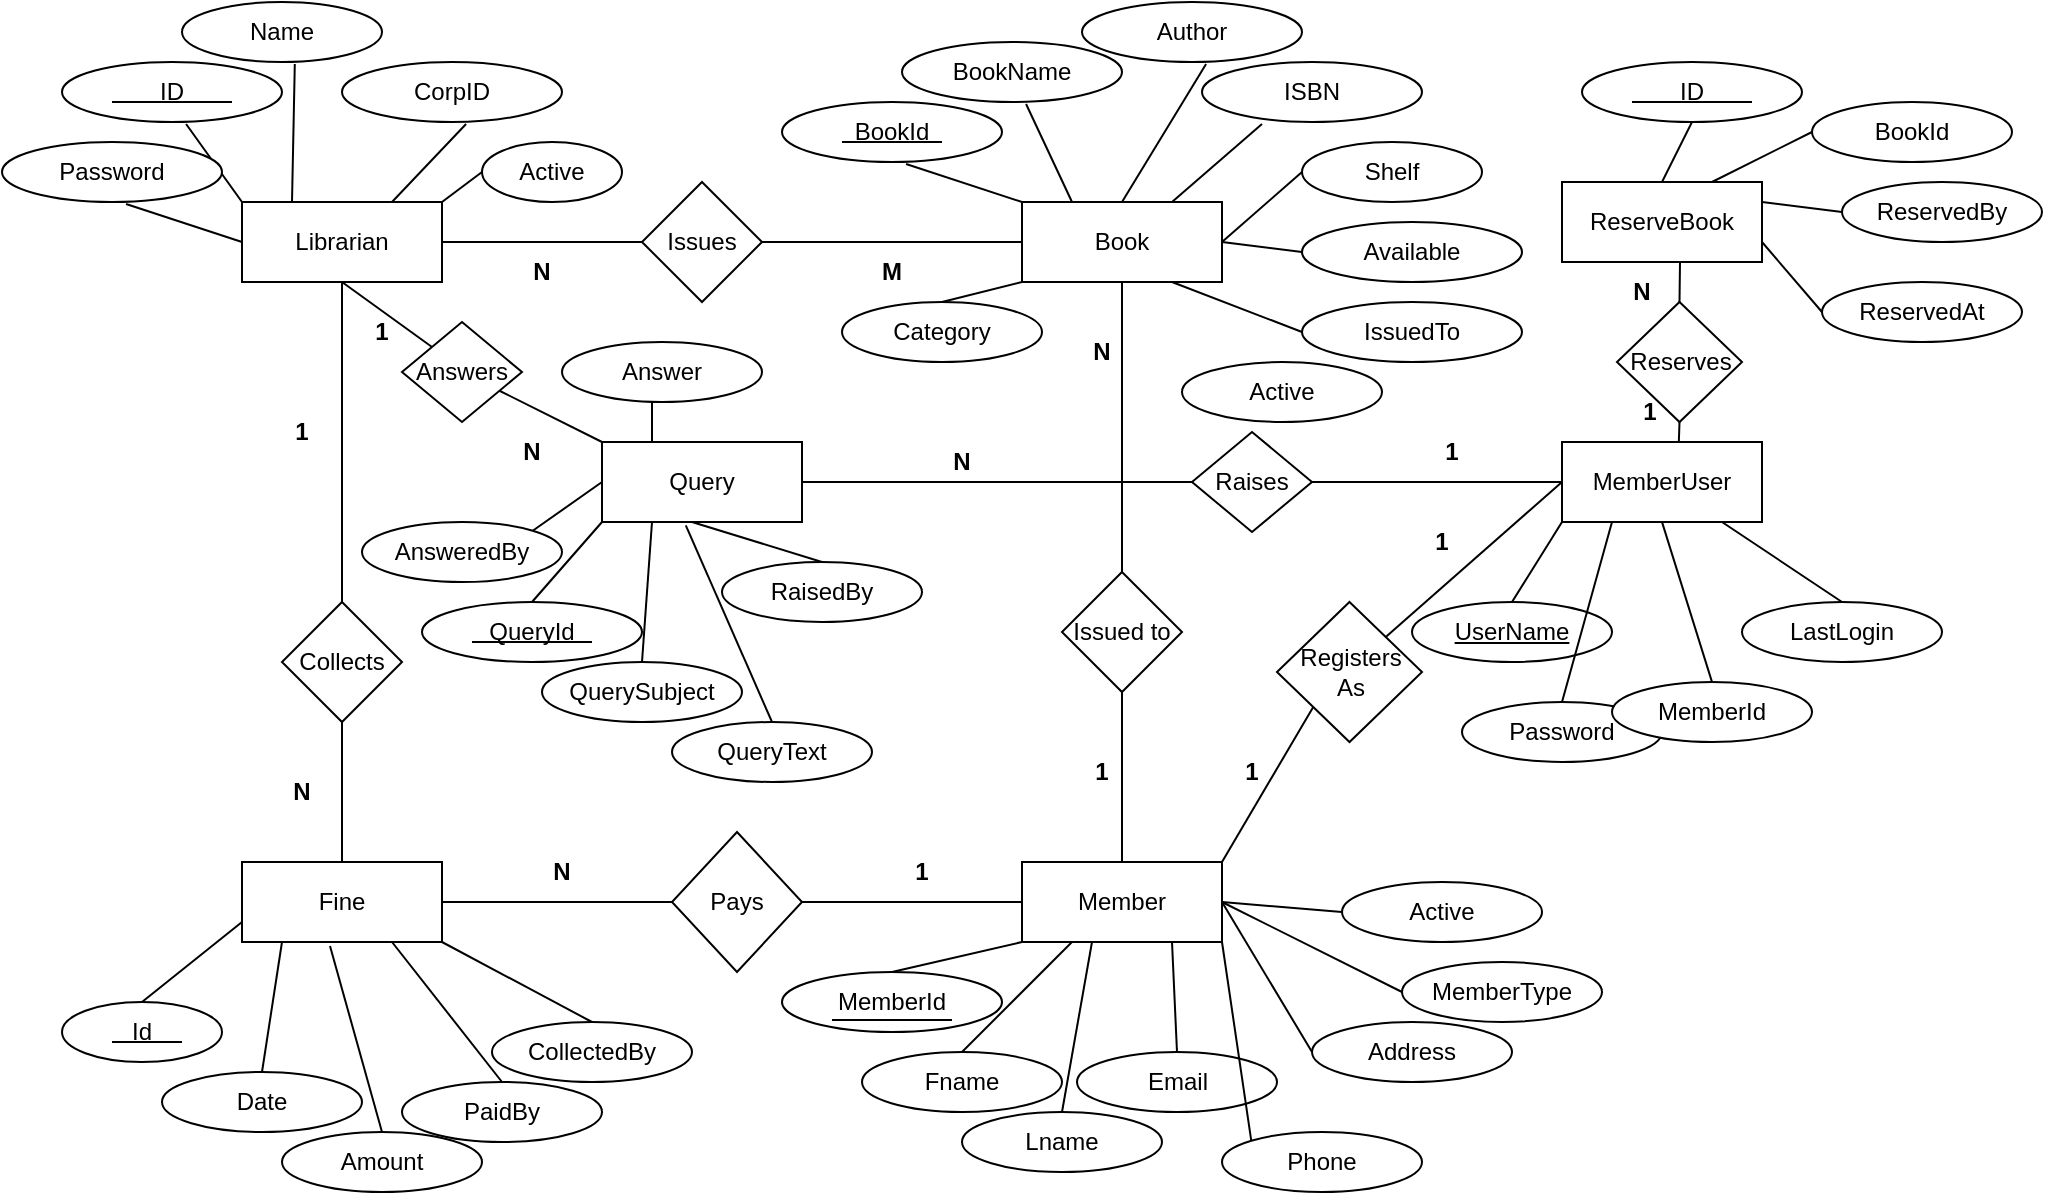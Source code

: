 <mxfile version="16.0.0" type="device"><diagram id="R2lEEEUBdFMjLlhIrx00" name="Page-1"><mxGraphModel dx="1221" dy="646" grid="1" gridSize="10" guides="1" tooltips="1" connect="1" arrows="1" fold="1" page="1" pageScale="1" pageWidth="850" pageHeight="1100" math="0" shadow="0" extFonts="Permanent Marker^https://fonts.googleapis.com/css?family=Permanent+Marker"><root><mxCell id="0"/><mxCell id="1" parent="0"/><mxCell id="5EDrwteTrmOPBfDQkZr1-1" value="&lt;div&gt;Librarian&lt;/div&gt;" style="rounded=0;whiteSpace=wrap;html=1;" parent="1" vertex="1"><mxGeometry x="230" y="110" width="100" height="40" as="geometry"/></mxCell><mxCell id="5EDrwteTrmOPBfDQkZr1-2" value="ID" style="ellipse;whiteSpace=wrap;html=1;" parent="1" vertex="1"><mxGeometry x="140" y="40" width="110" height="30" as="geometry"/></mxCell><mxCell id="5EDrwteTrmOPBfDQkZr1-3" value="" style="endArrow=none;html=1;" parent="1" edge="1"><mxGeometry width="50" height="50" relative="1" as="geometry"><mxPoint x="165" y="60" as="sourcePoint"/><mxPoint x="225" y="60" as="targetPoint"/></mxGeometry></mxCell><mxCell id="5EDrwteTrmOPBfDQkZr1-4" value="" style="endArrow=none;html=1;exitX=0.564;exitY=1.033;exitDx=0;exitDy=0;exitPerimeter=0;entryX=0;entryY=0;entryDx=0;entryDy=0;" parent="1" source="5EDrwteTrmOPBfDQkZr1-2" target="5EDrwteTrmOPBfDQkZr1-1" edge="1"><mxGeometry width="50" height="50" relative="1" as="geometry"><mxPoint x="500" y="290" as="sourcePoint"/><mxPoint x="550" y="240" as="targetPoint"/></mxGeometry></mxCell><mxCell id="5EDrwteTrmOPBfDQkZr1-5" value="Name" style="ellipse;whiteSpace=wrap;html=1;" parent="1" vertex="1"><mxGeometry x="200" y="10" width="100" height="30" as="geometry"/></mxCell><mxCell id="5EDrwteTrmOPBfDQkZr1-6" value="" style="endArrow=none;html=1;exitX=0.564;exitY=1.033;exitDx=0;exitDy=0;exitPerimeter=0;entryX=0.25;entryY=0;entryDx=0;entryDy=0;entryPerimeter=0;" parent="1" source="5EDrwteTrmOPBfDQkZr1-5" target="5EDrwteTrmOPBfDQkZr1-1" edge="1"><mxGeometry width="50" height="50" relative="1" as="geometry"><mxPoint x="560" y="260" as="sourcePoint"/><mxPoint x="290" y="80" as="targetPoint"/></mxGeometry></mxCell><mxCell id="5EDrwteTrmOPBfDQkZr1-7" value="Password" style="ellipse;whiteSpace=wrap;html=1;" parent="1" vertex="1"><mxGeometry x="110" y="80" width="110" height="30" as="geometry"/></mxCell><mxCell id="5EDrwteTrmOPBfDQkZr1-8" value="" style="endArrow=none;html=1;exitX=0.564;exitY=1.033;exitDx=0;exitDy=0;exitPerimeter=0;entryX=0;entryY=0.5;entryDx=0;entryDy=0;" parent="1" source="5EDrwteTrmOPBfDQkZr1-7" target="5EDrwteTrmOPBfDQkZr1-1" edge="1"><mxGeometry width="50" height="50" relative="1" as="geometry"><mxPoint x="470" y="330" as="sourcePoint"/><mxPoint x="200" y="150" as="targetPoint"/></mxGeometry></mxCell><mxCell id="5EDrwteTrmOPBfDQkZr1-9" value="CorpID" style="ellipse;whiteSpace=wrap;html=1;" parent="1" vertex="1"><mxGeometry x="280" y="40" width="110" height="30" as="geometry"/></mxCell><mxCell id="5EDrwteTrmOPBfDQkZr1-10" value="" style="endArrow=none;html=1;exitX=0.564;exitY=1.033;exitDx=0;exitDy=0;exitPerimeter=0;entryX=0.75;entryY=0;entryDx=0;entryDy=0;" parent="1" source="5EDrwteTrmOPBfDQkZr1-9" target="5EDrwteTrmOPBfDQkZr1-1" edge="1"><mxGeometry width="50" height="50" relative="1" as="geometry"><mxPoint x="640" y="290" as="sourcePoint"/><mxPoint x="370" y="110" as="targetPoint"/></mxGeometry></mxCell><mxCell id="5EDrwteTrmOPBfDQkZr1-12" value="Book" style="rounded=0;whiteSpace=wrap;html=1;" parent="1" vertex="1"><mxGeometry x="620" y="110" width="100" height="40" as="geometry"/></mxCell><mxCell id="5EDrwteTrmOPBfDQkZr1-13" value="BookId" style="ellipse;whiteSpace=wrap;html=1;" parent="1" vertex="1"><mxGeometry x="500" y="60" width="110" height="30" as="geometry"/></mxCell><mxCell id="5EDrwteTrmOPBfDQkZr1-14" value="" style="endArrow=none;html=1;exitX=0.564;exitY=1.033;exitDx=0;exitDy=0;exitPerimeter=0;entryX=0;entryY=0.5;entryDx=0;entryDy=0;" parent="1" source="5EDrwteTrmOPBfDQkZr1-13" edge="1"><mxGeometry width="50" height="50" relative="1" as="geometry"><mxPoint x="860" y="310" as="sourcePoint"/><mxPoint x="620" y="110" as="targetPoint"/></mxGeometry></mxCell><mxCell id="5EDrwteTrmOPBfDQkZr1-15" value="" style="endArrow=none;html=1;" parent="1" edge="1"><mxGeometry width="50" height="50" relative="1" as="geometry"><mxPoint x="530" y="80" as="sourcePoint"/><mxPoint x="580" y="80" as="targetPoint"/></mxGeometry></mxCell><mxCell id="5EDrwteTrmOPBfDQkZr1-16" value="BookName" style="ellipse;whiteSpace=wrap;html=1;" parent="1" vertex="1"><mxGeometry x="560" y="30" width="110" height="30" as="geometry"/></mxCell><mxCell id="5EDrwteTrmOPBfDQkZr1-17" value="" style="endArrow=none;html=1;exitX=0.564;exitY=1.033;exitDx=0;exitDy=0;exitPerimeter=0;entryX=0.25;entryY=0;entryDx=0;entryDy=0;" parent="1" source="5EDrwteTrmOPBfDQkZr1-16" target="5EDrwteTrmOPBfDQkZr1-12" edge="1"><mxGeometry width="50" height="50" relative="1" as="geometry"><mxPoint x="920" y="280" as="sourcePoint"/><mxPoint x="680" y="80" as="targetPoint"/></mxGeometry></mxCell><mxCell id="5EDrwteTrmOPBfDQkZr1-18" value="Author" style="ellipse;whiteSpace=wrap;html=1;" parent="1" vertex="1"><mxGeometry x="650" y="10" width="110" height="30" as="geometry"/></mxCell><mxCell id="5EDrwteTrmOPBfDQkZr1-19" value="" style="endArrow=none;html=1;exitX=0.564;exitY=1.033;exitDx=0;exitDy=0;exitPerimeter=0;entryX=0.5;entryY=0;entryDx=0;entryDy=0;" parent="1" source="5EDrwteTrmOPBfDQkZr1-18" target="5EDrwteTrmOPBfDQkZr1-12" edge="1"><mxGeometry width="50" height="50" relative="1" as="geometry"><mxPoint x="1010" y="260" as="sourcePoint"/><mxPoint x="770" y="60" as="targetPoint"/></mxGeometry></mxCell><mxCell id="5EDrwteTrmOPBfDQkZr1-20" value="ISBN" style="ellipse;whiteSpace=wrap;html=1;" parent="1" vertex="1"><mxGeometry x="710" y="40" width="110" height="30" as="geometry"/></mxCell><mxCell id="5EDrwteTrmOPBfDQkZr1-21" value="" style="endArrow=none;html=1;entryX=0.75;entryY=0;entryDx=0;entryDy=0;" parent="1" target="5EDrwteTrmOPBfDQkZr1-12" edge="1"><mxGeometry width="50" height="50" relative="1" as="geometry"><mxPoint x="740" y="71" as="sourcePoint"/><mxPoint x="730" y="140" as="targetPoint"/></mxGeometry></mxCell><mxCell id="5EDrwteTrmOPBfDQkZr1-22" value="Shelf" style="ellipse;whiteSpace=wrap;html=1;" parent="1" vertex="1"><mxGeometry x="760" y="80" width="90" height="30" as="geometry"/></mxCell><mxCell id="5EDrwteTrmOPBfDQkZr1-23" value="" style="endArrow=none;html=1;exitX=0;exitY=0.5;exitDx=0;exitDy=0;entryX=1;entryY=0.5;entryDx=0;entryDy=0;" parent="1" source="5EDrwteTrmOPBfDQkZr1-22" target="5EDrwteTrmOPBfDQkZr1-12" edge="1"><mxGeometry width="50" height="50" relative="1" as="geometry"><mxPoint x="1120" y="330" as="sourcePoint"/><mxPoint x="780" y="180" as="targetPoint"/></mxGeometry></mxCell><mxCell id="5EDrwteTrmOPBfDQkZr1-24" value="Available" style="ellipse;whiteSpace=wrap;html=1;" parent="1" vertex="1"><mxGeometry x="760" y="120" width="110" height="30" as="geometry"/></mxCell><mxCell id="5EDrwteTrmOPBfDQkZr1-25" value="" style="endArrow=none;html=1;entryX=1;entryY=0.5;entryDx=0;entryDy=0;exitX=0;exitY=0.5;exitDx=0;exitDy=0;" parent="1" source="5EDrwteTrmOPBfDQkZr1-24" target="5EDrwteTrmOPBfDQkZr1-12" edge="1"><mxGeometry width="50" height="50" relative="1" as="geometry"><mxPoint x="770" y="135" as="sourcePoint"/><mxPoint x="780" y="220" as="targetPoint"/></mxGeometry></mxCell><mxCell id="5EDrwteTrmOPBfDQkZr1-26" value="IssuedTo" style="ellipse;whiteSpace=wrap;html=1;" parent="1" vertex="1"><mxGeometry x="760" y="160" width="110" height="30" as="geometry"/></mxCell><mxCell id="5EDrwteTrmOPBfDQkZr1-27" value="" style="endArrow=none;html=1;exitX=0;exitY=0.5;exitDx=0;exitDy=0;entryX=0.75;entryY=1;entryDx=0;entryDy=0;" parent="1" source="5EDrwteTrmOPBfDQkZr1-26" target="5EDrwteTrmOPBfDQkZr1-12" edge="1"><mxGeometry width="50" height="50" relative="1" as="geometry"><mxPoint x="1120" y="410" as="sourcePoint"/><mxPoint x="780" y="260" as="targetPoint"/></mxGeometry></mxCell><mxCell id="5EDrwteTrmOPBfDQkZr1-28" value="Member" style="rounded=0;whiteSpace=wrap;html=1;" parent="1" vertex="1"><mxGeometry x="620" y="440" width="100" height="40" as="geometry"/></mxCell><mxCell id="5EDrwteTrmOPBfDQkZr1-29" value="MemberId" style="ellipse;whiteSpace=wrap;html=1;" parent="1" vertex="1"><mxGeometry x="500" y="495" width="110" height="30" as="geometry"/></mxCell><mxCell id="5EDrwteTrmOPBfDQkZr1-30" value="" style="endArrow=none;html=1;" parent="1" edge="1"><mxGeometry width="50" height="50" relative="1" as="geometry"><mxPoint x="525" y="519" as="sourcePoint"/><mxPoint x="585" y="519" as="targetPoint"/></mxGeometry></mxCell><mxCell id="5EDrwteTrmOPBfDQkZr1-31" value="Fname" style="ellipse;whiteSpace=wrap;html=1;" parent="1" vertex="1"><mxGeometry x="540" y="535" width="100" height="30" as="geometry"/></mxCell><mxCell id="5EDrwteTrmOPBfDQkZr1-33" value="Email" style="ellipse;whiteSpace=wrap;html=1;" parent="1" vertex="1"><mxGeometry x="647.5" y="535" width="100" height="30" as="geometry"/></mxCell><mxCell id="5EDrwteTrmOPBfDQkZr1-34" value="Address" style="ellipse;whiteSpace=wrap;html=1;" parent="1" vertex="1"><mxGeometry x="765" y="520" width="100" height="30" as="geometry"/></mxCell><mxCell id="5EDrwteTrmOPBfDQkZr1-36" value="Phone" style="ellipse;whiteSpace=wrap;html=1;" parent="1" vertex="1"><mxGeometry x="720" y="575" width="100" height="30" as="geometry"/></mxCell><mxCell id="5EDrwteTrmOPBfDQkZr1-39" value="" style="endArrow=none;html=1;exitX=0.5;exitY=0;exitDx=0;exitDy=0;entryX=0;entryY=1;entryDx=0;entryDy=0;" parent="1" source="5EDrwteTrmOPBfDQkZr1-29" target="5EDrwteTrmOPBfDQkZr1-28" edge="1"><mxGeometry width="50" height="50" relative="1" as="geometry"><mxPoint x="500" y="400" as="sourcePoint"/><mxPoint x="550" y="350" as="targetPoint"/></mxGeometry></mxCell><mxCell id="5EDrwteTrmOPBfDQkZr1-40" value="" style="endArrow=none;html=1;exitX=0.5;exitY=0;exitDx=0;exitDy=0;entryX=0.25;entryY=1;entryDx=0;entryDy=0;" parent="1" source="5EDrwteTrmOPBfDQkZr1-31" target="5EDrwteTrmOPBfDQkZr1-28" edge="1"><mxGeometry width="50" height="50" relative="1" as="geometry"><mxPoint x="500" y="400" as="sourcePoint"/><mxPoint x="550" y="350" as="targetPoint"/></mxGeometry></mxCell><mxCell id="5EDrwteTrmOPBfDQkZr1-41" value="" style="endArrow=none;html=1;exitX=0.5;exitY=0;exitDx=0;exitDy=0;entryX=0.75;entryY=1;entryDx=0;entryDy=0;" parent="1" source="5EDrwteTrmOPBfDQkZr1-33" target="5EDrwteTrmOPBfDQkZr1-28" edge="1"><mxGeometry width="50" height="50" relative="1" as="geometry"><mxPoint x="500" y="400" as="sourcePoint"/><mxPoint x="550" y="350" as="targetPoint"/></mxGeometry></mxCell><mxCell id="5EDrwteTrmOPBfDQkZr1-42" value="" style="endArrow=none;html=1;exitX=0;exitY=0;exitDx=0;exitDy=0;entryX=1;entryY=1;entryDx=0;entryDy=0;" parent="1" source="5EDrwteTrmOPBfDQkZr1-36" target="5EDrwteTrmOPBfDQkZr1-28" edge="1"><mxGeometry width="50" height="50" relative="1" as="geometry"><mxPoint x="500" y="400" as="sourcePoint"/><mxPoint x="550" y="350" as="targetPoint"/></mxGeometry></mxCell><mxCell id="5EDrwteTrmOPBfDQkZr1-43" value="" style="endArrow=none;html=1;exitX=0;exitY=0.5;exitDx=0;exitDy=0;entryX=1;entryY=0.5;entryDx=0;entryDy=0;" parent="1" source="5EDrwteTrmOPBfDQkZr1-34" target="5EDrwteTrmOPBfDQkZr1-28" edge="1"><mxGeometry width="50" height="50" relative="1" as="geometry"><mxPoint x="500" y="400" as="sourcePoint"/><mxPoint x="550" y="350" as="targetPoint"/></mxGeometry></mxCell><mxCell id="5EDrwteTrmOPBfDQkZr1-44" value="" style="endArrow=none;html=1;exitX=0.5;exitY=0;exitDx=0;exitDy=0;" parent="1" source="5EDrwteTrmOPBfDQkZr1-28" edge="1"><mxGeometry width="50" height="50" relative="1" as="geometry"><mxPoint x="500" y="290" as="sourcePoint"/><mxPoint x="670" y="270" as="targetPoint"/></mxGeometry></mxCell><mxCell id="5EDrwteTrmOPBfDQkZr1-45" value="Issued to" style="rhombus;whiteSpace=wrap;html=1;" parent="1" vertex="1"><mxGeometry x="640" y="295" width="60" height="60" as="geometry"/></mxCell><mxCell id="5EDrwteTrmOPBfDQkZr1-46" value="" style="endArrow=none;html=1;entryX=0.5;entryY=1;entryDx=0;entryDy=0;exitX=0.5;exitY=0;exitDx=0;exitDy=0;" parent="1" source="5EDrwteTrmOPBfDQkZr1-45" target="5EDrwteTrmOPBfDQkZr1-12" edge="1"><mxGeometry width="50" height="50" relative="1" as="geometry"><mxPoint x="500" y="290" as="sourcePoint"/><mxPoint x="550" y="240" as="targetPoint"/></mxGeometry></mxCell><mxCell id="5EDrwteTrmOPBfDQkZr1-49" value="" style="endArrow=none;html=1;exitX=1;exitY=0.5;exitDx=0;exitDy=0;entryX=0;entryY=0.5;entryDx=0;entryDy=0;" parent="1" source="5EDrwteTrmOPBfDQkZr1-1" target="5EDrwteTrmOPBfDQkZr1-51" edge="1"><mxGeometry width="50" height="50" relative="1" as="geometry"><mxPoint x="500" y="290" as="sourcePoint"/><mxPoint x="380" y="130" as="targetPoint"/></mxGeometry></mxCell><mxCell id="5EDrwteTrmOPBfDQkZr1-51" value="Issues" style="rhombus;whiteSpace=wrap;html=1;" parent="1" vertex="1"><mxGeometry x="430" y="100" width="60" height="60" as="geometry"/></mxCell><mxCell id="5EDrwteTrmOPBfDQkZr1-52" value="" style="endArrow=none;html=1;exitX=1;exitY=0.5;exitDx=0;exitDy=0;entryX=0;entryY=0.5;entryDx=0;entryDy=0;" parent="1" source="5EDrwteTrmOPBfDQkZr1-51" target="5EDrwteTrmOPBfDQkZr1-12" edge="1"><mxGeometry width="50" height="50" relative="1" as="geometry"><mxPoint x="500" y="290" as="sourcePoint"/><mxPoint x="550" y="240" as="targetPoint"/></mxGeometry></mxCell><mxCell id="5EDrwteTrmOPBfDQkZr1-56" value="Query" style="rounded=0;whiteSpace=wrap;html=1;" parent="1" vertex="1"><mxGeometry x="410" y="230" width="100" height="40" as="geometry"/></mxCell><mxCell id="5EDrwteTrmOPBfDQkZr1-57" value="QueryId" style="ellipse;whiteSpace=wrap;html=1;" parent="1" vertex="1"><mxGeometry x="320" y="310" width="110" height="30" as="geometry"/></mxCell><mxCell id="5EDrwteTrmOPBfDQkZr1-58" value="" style="endArrow=none;html=1;" parent="1" edge="1"><mxGeometry width="50" height="50" relative="1" as="geometry"><mxPoint x="345" y="330" as="sourcePoint"/><mxPoint x="405" y="330" as="targetPoint"/></mxGeometry></mxCell><mxCell id="5EDrwteTrmOPBfDQkZr1-59" value="" style="endArrow=none;html=1;exitX=0.5;exitY=0;exitDx=0;exitDy=0;entryX=0;entryY=1;entryDx=0;entryDy=0;" parent="1" source="5EDrwteTrmOPBfDQkZr1-57" edge="1"><mxGeometry width="50" height="50" relative="1" as="geometry"><mxPoint x="290" y="190" as="sourcePoint"/><mxPoint x="410" y="270" as="targetPoint"/></mxGeometry></mxCell><mxCell id="5EDrwteTrmOPBfDQkZr1-60" value="QuerySubject" style="ellipse;whiteSpace=wrap;html=1;" parent="1" vertex="1"><mxGeometry x="380" y="340" width="100" height="30" as="geometry"/></mxCell><mxCell id="5EDrwteTrmOPBfDQkZr1-61" value="" style="endArrow=none;html=1;exitX=0.5;exitY=0;exitDx=0;exitDy=0;entryX=0.25;entryY=1;entryDx=0;entryDy=0;" parent="1" source="5EDrwteTrmOPBfDQkZr1-60" edge="1"><mxGeometry width="50" height="50" relative="1" as="geometry"><mxPoint x="290" y="190" as="sourcePoint"/><mxPoint x="435" y="270" as="targetPoint"/></mxGeometry></mxCell><mxCell id="5EDrwteTrmOPBfDQkZr1-62" value="RaisedBy" style="ellipse;whiteSpace=wrap;html=1;" parent="1" vertex="1"><mxGeometry x="470" y="290" width="100" height="30" as="geometry"/></mxCell><mxCell id="5EDrwteTrmOPBfDQkZr1-63" value="" style="endArrow=none;html=1;exitX=0.5;exitY=0;exitDx=0;exitDy=0;entryX=0.75;entryY=1;entryDx=0;entryDy=0;" parent="1" source="5EDrwteTrmOPBfDQkZr1-62" edge="1"><mxGeometry width="50" height="50" relative="1" as="geometry"><mxPoint x="260" y="190" as="sourcePoint"/><mxPoint x="455" y="270" as="targetPoint"/></mxGeometry></mxCell><mxCell id="5EDrwteTrmOPBfDQkZr1-64" value="AnsweredBy" style="ellipse;whiteSpace=wrap;html=1;" parent="1" vertex="1"><mxGeometry x="290" y="270" width="100" height="30" as="geometry"/></mxCell><mxCell id="5EDrwteTrmOPBfDQkZr1-65" value="" style="endArrow=none;html=1;exitX=1;exitY=0;exitDx=0;exitDy=0;entryX=0;entryY=0.5;entryDx=0;entryDy=0;" parent="1" source="5EDrwteTrmOPBfDQkZr1-64" target="5EDrwteTrmOPBfDQkZr1-56" edge="1"><mxGeometry width="50" height="50" relative="1" as="geometry"><mxPoint x="110" y="150" as="sourcePoint"/><mxPoint x="305" y="230" as="targetPoint"/></mxGeometry></mxCell><mxCell id="5EDrwteTrmOPBfDQkZr1-68" value="Answer" style="ellipse;whiteSpace=wrap;html=1;" parent="1" vertex="1"><mxGeometry x="390" y="180" width="100" height="30" as="geometry"/></mxCell><mxCell id="5EDrwteTrmOPBfDQkZr1-69" value="" style="endArrow=none;html=1;entryX=0.25;entryY=0;entryDx=0;entryDy=0;" parent="1" target="5EDrwteTrmOPBfDQkZr1-56" edge="1"><mxGeometry width="50" height="50" relative="1" as="geometry"><mxPoint x="435" y="210" as="sourcePoint"/><mxPoint x="405" y="140" as="targetPoint"/></mxGeometry></mxCell><mxCell id="5EDrwteTrmOPBfDQkZr1-70" value="" style="endArrow=none;html=1;" parent="1" target="5EDrwteTrmOPBfDQkZr1-71" edge="1"><mxGeometry width="50" height="50" relative="1" as="geometry"><mxPoint x="890" y="250" as="sourcePoint"/><mxPoint x="580" y="290" as="targetPoint"/></mxGeometry></mxCell><mxCell id="5EDrwteTrmOPBfDQkZr1-71" value="Raises" style="rhombus;whiteSpace=wrap;html=1;" parent="1" vertex="1"><mxGeometry x="705" y="225" width="60" height="50" as="geometry"/></mxCell><mxCell id="5EDrwteTrmOPBfDQkZr1-72" value="" style="endArrow=none;html=1;entryX=0;entryY=0.5;entryDx=0;entryDy=0;exitX=1;exitY=0.5;exitDx=0;exitDy=0;" parent="1" source="5EDrwteTrmOPBfDQkZr1-56" target="5EDrwteTrmOPBfDQkZr1-71" edge="1"><mxGeometry width="50" height="50" relative="1" as="geometry"><mxPoint x="500" y="290" as="sourcePoint"/><mxPoint x="550" y="240" as="targetPoint"/></mxGeometry></mxCell><mxCell id="5EDrwteTrmOPBfDQkZr1-75" value="" style="endArrow=none;html=1;exitX=0;exitY=0;exitDx=0;exitDy=0;" parent="1" source="5EDrwteTrmOPBfDQkZr1-56" target="5EDrwteTrmOPBfDQkZr1-76" edge="1"><mxGeometry width="50" height="50" relative="1" as="geometry"><mxPoint x="390" y="230" as="sourcePoint"/><mxPoint x="350" y="190" as="targetPoint"/></mxGeometry></mxCell><mxCell id="5EDrwteTrmOPBfDQkZr1-76" value="Answers" style="rhombus;whiteSpace=wrap;html=1;" parent="1" vertex="1"><mxGeometry x="310" y="170" width="60" height="50" as="geometry"/></mxCell><mxCell id="5EDrwteTrmOPBfDQkZr1-77" value="" style="endArrow=none;html=1;entryX=0;entryY=0;entryDx=0;entryDy=0;exitX=1;exitY=0.5;exitDx=0;exitDy=0;" parent="1" target="5EDrwteTrmOPBfDQkZr1-76" edge="1"><mxGeometry width="50" height="50" relative="1" as="geometry"><mxPoint x="280" y="150" as="sourcePoint"/><mxPoint x="320" y="140" as="targetPoint"/></mxGeometry></mxCell><mxCell id="5EDrwteTrmOPBfDQkZr1-81" value="Fine" style="rounded=0;whiteSpace=wrap;html=1;" parent="1" vertex="1"><mxGeometry x="230" y="440" width="100" height="40" as="geometry"/></mxCell><mxCell id="5EDrwteTrmOPBfDQkZr1-82" value="Id" style="ellipse;whiteSpace=wrap;html=1;" parent="1" vertex="1"><mxGeometry x="140" y="510" width="80" height="30" as="geometry"/></mxCell><mxCell id="5EDrwteTrmOPBfDQkZr1-83" value="" style="endArrow=none;html=1;" parent="1" edge="1"><mxGeometry width="50" height="50" relative="1" as="geometry"><mxPoint x="165" y="530" as="sourcePoint"/><mxPoint x="200" y="530" as="targetPoint"/></mxGeometry></mxCell><mxCell id="5EDrwteTrmOPBfDQkZr1-84" value="" style="endArrow=none;html=1;exitX=0.5;exitY=0;exitDx=0;exitDy=0;entryX=0;entryY=1;entryDx=0;entryDy=0;" parent="1" source="5EDrwteTrmOPBfDQkZr1-82" edge="1"><mxGeometry width="50" height="50" relative="1" as="geometry"><mxPoint x="110" y="390" as="sourcePoint"/><mxPoint x="230" y="470" as="targetPoint"/></mxGeometry></mxCell><mxCell id="5EDrwteTrmOPBfDQkZr1-85" value="Date" style="ellipse;whiteSpace=wrap;html=1;" parent="1" vertex="1"><mxGeometry x="190" y="545" width="100" height="30" as="geometry"/></mxCell><mxCell id="5EDrwteTrmOPBfDQkZr1-86" value="" style="endArrow=none;html=1;exitX=0.5;exitY=0;exitDx=0;exitDy=0;" parent="1" source="5EDrwteTrmOPBfDQkZr1-85" edge="1"><mxGeometry width="50" height="50" relative="1" as="geometry"><mxPoint x="100" y="395" as="sourcePoint"/><mxPoint x="250" y="480" as="targetPoint"/></mxGeometry></mxCell><mxCell id="5EDrwteTrmOPBfDQkZr1-87" value="Amount" style="ellipse;whiteSpace=wrap;html=1;" parent="1" vertex="1"><mxGeometry x="250" y="575" width="100" height="30" as="geometry"/></mxCell><mxCell id="5EDrwteTrmOPBfDQkZr1-88" value="" style="endArrow=none;html=1;exitX=0.5;exitY=0;exitDx=0;exitDy=0;entryX=0.44;entryY=1.05;entryDx=0;entryDy=0;entryPerimeter=0;" parent="1" source="5EDrwteTrmOPBfDQkZr1-87" target="5EDrwteTrmOPBfDQkZr1-81" edge="1"><mxGeometry width="50" height="50" relative="1" as="geometry"><mxPoint x="160" y="425" as="sourcePoint"/><mxPoint x="310" y="510" as="targetPoint"/></mxGeometry></mxCell><mxCell id="5EDrwteTrmOPBfDQkZr1-89" value="PaidBy" style="ellipse;whiteSpace=wrap;html=1;" parent="1" vertex="1"><mxGeometry x="310" y="550" width="100" height="30" as="geometry"/></mxCell><mxCell id="5EDrwteTrmOPBfDQkZr1-90" value="" style="endArrow=none;html=1;exitX=0.5;exitY=0;exitDx=0;exitDy=0;entryX=0.75;entryY=1;entryDx=0;entryDy=0;" parent="1" source="5EDrwteTrmOPBfDQkZr1-89" target="5EDrwteTrmOPBfDQkZr1-81" edge="1"><mxGeometry width="50" height="50" relative="1" as="geometry"><mxPoint x="220" y="400" as="sourcePoint"/><mxPoint x="334" y="457" as="targetPoint"/></mxGeometry></mxCell><mxCell id="5EDrwteTrmOPBfDQkZr1-94" value="CollectedBy" style="ellipse;whiteSpace=wrap;html=1;" parent="1" vertex="1"><mxGeometry x="355" y="520" width="100" height="30" as="geometry"/></mxCell><mxCell id="5EDrwteTrmOPBfDQkZr1-95" value="" style="endArrow=none;html=1;exitX=0.5;exitY=0;exitDx=0;exitDy=0;entryX=1;entryY=1;entryDx=0;entryDy=0;" parent="1" source="5EDrwteTrmOPBfDQkZr1-94" target="5EDrwteTrmOPBfDQkZr1-81" edge="1"><mxGeometry width="50" height="50" relative="1" as="geometry"><mxPoint x="265" y="370" as="sourcePoint"/><mxPoint x="350" y="450" as="targetPoint"/></mxGeometry></mxCell><mxCell id="5EDrwteTrmOPBfDQkZr1-96" value="" style="endArrow=none;html=1;" parent="1" target="5EDrwteTrmOPBfDQkZr1-97" edge="1"><mxGeometry width="50" height="50" relative="1" as="geometry"><mxPoint x="620" y="460" as="sourcePoint"/><mxPoint x="540" y="460" as="targetPoint"/></mxGeometry></mxCell><mxCell id="5EDrwteTrmOPBfDQkZr1-97" value="Pays" style="rhombus;whiteSpace=wrap;html=1;" parent="1" vertex="1"><mxGeometry x="445" y="425" width="65" height="70" as="geometry"/></mxCell><mxCell id="5EDrwteTrmOPBfDQkZr1-98" value="" style="endArrow=none;html=1;exitX=0;exitY=0.5;exitDx=0;exitDy=0;entryX=1;entryY=0.5;entryDx=0;entryDy=0;" parent="1" source="5EDrwteTrmOPBfDQkZr1-97" target="5EDrwteTrmOPBfDQkZr1-81" edge="1"><mxGeometry width="50" height="50" relative="1" as="geometry"><mxPoint x="500" y="410" as="sourcePoint"/><mxPoint x="550" y="360" as="targetPoint"/></mxGeometry></mxCell><mxCell id="5EDrwteTrmOPBfDQkZr1-99" value="" style="endArrow=none;html=1;exitX=0.5;exitY=1;exitDx=0;exitDy=0;" parent="1" source="5EDrwteTrmOPBfDQkZr1-1" target="5EDrwteTrmOPBfDQkZr1-100" edge="1"><mxGeometry width="50" height="50" relative="1" as="geometry"><mxPoint x="500" y="360" as="sourcePoint"/><mxPoint x="280" y="320" as="targetPoint"/></mxGeometry></mxCell><mxCell id="5EDrwteTrmOPBfDQkZr1-100" value="Collects" style="rhombus;whiteSpace=wrap;html=1;" parent="1" vertex="1"><mxGeometry x="250" y="310" width="60" height="60" as="geometry"/></mxCell><mxCell id="5EDrwteTrmOPBfDQkZr1-101" value="" style="endArrow=none;html=1;exitX=0.5;exitY=1;exitDx=0;exitDy=0;entryX=0.5;entryY=0;entryDx=0;entryDy=0;" parent="1" source="5EDrwteTrmOPBfDQkZr1-100" target="5EDrwteTrmOPBfDQkZr1-81" edge="1"><mxGeometry width="50" height="50" relative="1" as="geometry"><mxPoint x="500" y="360" as="sourcePoint"/><mxPoint x="550" y="310" as="targetPoint"/></mxGeometry></mxCell><mxCell id="5EDrwteTrmOPBfDQkZr1-102" value="MemberUser" style="rounded=0;whiteSpace=wrap;html=1;" parent="1" vertex="1"><mxGeometry x="890" y="230" width="100" height="40" as="geometry"/></mxCell><mxCell id="5EDrwteTrmOPBfDQkZr1-104" value="&lt;u&gt;UserName&lt;/u&gt;" style="ellipse;whiteSpace=wrap;html=1;" parent="1" vertex="1"><mxGeometry x="815" y="310" width="100" height="30" as="geometry"/></mxCell><mxCell id="5EDrwteTrmOPBfDQkZr1-105" value="" style="endArrow=none;html=1;exitX=0.5;exitY=0;exitDx=0;exitDy=0;entryX=0;entryY=1;entryDx=0;entryDy=0;" parent="1" source="5EDrwteTrmOPBfDQkZr1-104" target="5EDrwteTrmOPBfDQkZr1-102" edge="1"><mxGeometry width="50" height="50" relative="1" as="geometry"><mxPoint x="710" y="220" as="sourcePoint"/><mxPoint x="855" y="300" as="targetPoint"/></mxGeometry></mxCell><mxCell id="5EDrwteTrmOPBfDQkZr1-106" value="Password" style="ellipse;whiteSpace=wrap;html=1;" parent="1" vertex="1"><mxGeometry x="840" y="360" width="100" height="30" as="geometry"/></mxCell><mxCell id="5EDrwteTrmOPBfDQkZr1-107" value="" style="endArrow=none;html=1;exitX=0.5;exitY=0;exitDx=0;exitDy=0;entryX=0.25;entryY=1;entryDx=0;entryDy=0;" parent="1" source="5EDrwteTrmOPBfDQkZr1-106" target="5EDrwteTrmOPBfDQkZr1-102" edge="1"><mxGeometry width="50" height="50" relative="1" as="geometry"><mxPoint x="760" y="250" as="sourcePoint"/><mxPoint x="940" y="360" as="targetPoint"/></mxGeometry></mxCell><mxCell id="5EDrwteTrmOPBfDQkZr1-108" value="MemberId" style="ellipse;whiteSpace=wrap;html=1;" parent="1" vertex="1"><mxGeometry x="915" y="350" width="100" height="30" as="geometry"/></mxCell><mxCell id="5EDrwteTrmOPBfDQkZr1-109" value="" style="endArrow=none;html=1;exitX=0.5;exitY=0;exitDx=0;exitDy=0;entryX=0.5;entryY=1;entryDx=0;entryDy=0;" parent="1" source="5EDrwteTrmOPBfDQkZr1-108" target="5EDrwteTrmOPBfDQkZr1-102" edge="1"><mxGeometry width="50" height="50" relative="1" as="geometry"><mxPoint x="825" y="220" as="sourcePoint"/><mxPoint x="1005" y="330" as="targetPoint"/></mxGeometry></mxCell><mxCell id="5EDrwteTrmOPBfDQkZr1-110" value="LastLogin" style="ellipse;whiteSpace=wrap;html=1;" parent="1" vertex="1"><mxGeometry x="980" y="310" width="100" height="30" as="geometry"/></mxCell><mxCell id="5EDrwteTrmOPBfDQkZr1-111" value="" style="endArrow=none;html=1;exitX=0.5;exitY=0;exitDx=0;exitDy=0;" parent="1" source="5EDrwteTrmOPBfDQkZr1-110" target="5EDrwteTrmOPBfDQkZr1-102" edge="1"><mxGeometry width="50" height="50" relative="1" as="geometry"><mxPoint x="900" y="200" as="sourcePoint"/><mxPoint x="1080" y="310" as="targetPoint"/></mxGeometry></mxCell><mxCell id="5EDrwteTrmOPBfDQkZr1-112" value="" style="endArrow=none;html=1;exitX=0;exitY=1;exitDx=0;exitDy=0;entryX=1;entryY=0;entryDx=0;entryDy=0;" parent="1" source="5EDrwteTrmOPBfDQkZr1-113" target="5EDrwteTrmOPBfDQkZr1-28" edge="1"><mxGeometry width="50" height="50" relative="1" as="geometry"><mxPoint x="670" y="560" as="sourcePoint"/><mxPoint x="720" y="430" as="targetPoint"/></mxGeometry></mxCell><mxCell id="5EDrwteTrmOPBfDQkZr1-113" value="&lt;div&gt;Registers&lt;/div&gt;&lt;div&gt;As&lt;/div&gt;" style="rhombus;whiteSpace=wrap;html=1;" parent="1" vertex="1"><mxGeometry x="747.5" y="310" width="72.5" height="70" as="geometry"/></mxCell><mxCell id="5EDrwteTrmOPBfDQkZr1-114" value="" style="endArrow=none;html=1;entryX=1;entryY=0;entryDx=0;entryDy=0;exitX=0;exitY=0.5;exitDx=0;exitDy=0;" parent="1" source="5EDrwteTrmOPBfDQkZr1-102" target="5EDrwteTrmOPBfDQkZr1-113" edge="1"><mxGeometry width="50" height="50" relative="1" as="geometry"><mxPoint x="740" y="680" as="sourcePoint"/><mxPoint x="790" y="630" as="targetPoint"/></mxGeometry></mxCell><mxCell id="DjiXALot2Ha-2LT_m9vY-1" value="Active" style="ellipse;whiteSpace=wrap;html=1;" vertex="1" parent="1"><mxGeometry x="350" y="80" width="70" height="30" as="geometry"/></mxCell><mxCell id="DjiXALot2Ha-2LT_m9vY-3" value="" style="endArrow=none;html=1;exitX=0;exitY=0.5;exitDx=0;exitDy=0;entryX=1;entryY=0;entryDx=0;entryDy=0;" edge="1" parent="1" source="DjiXALot2Ha-2LT_m9vY-1" target="5EDrwteTrmOPBfDQkZr1-1"><mxGeometry width="50" height="50" relative="1" as="geometry"><mxPoint x="352.04" y="80.99" as="sourcePoint"/><mxPoint x="315" y="120" as="targetPoint"/></mxGeometry></mxCell><mxCell id="DjiXALot2Ha-2LT_m9vY-4" value="Category" style="ellipse;whiteSpace=wrap;html=1;" vertex="1" parent="1"><mxGeometry x="530" y="160" width="100" height="30" as="geometry"/></mxCell><mxCell id="DjiXALot2Ha-2LT_m9vY-6" value="" style="endArrow=none;html=1;exitX=0.5;exitY=0;exitDx=0;exitDy=0;entryX=0;entryY=1;entryDx=0;entryDy=0;" edge="1" parent="1" source="DjiXALot2Ha-2LT_m9vY-4" target="5EDrwteTrmOPBfDQkZr1-12"><mxGeometry width="50" height="50" relative="1" as="geometry"><mxPoint x="770" y="185" as="sourcePoint"/><mxPoint x="705" y="160" as="targetPoint"/></mxGeometry></mxCell><mxCell id="DjiXALot2Ha-2LT_m9vY-7" value="Active" style="ellipse;whiteSpace=wrap;html=1;" vertex="1" parent="1"><mxGeometry x="700" y="190" width="100" height="30" as="geometry"/></mxCell><mxCell id="DjiXALot2Ha-2LT_m9vY-9" value="Lname" style="ellipse;whiteSpace=wrap;html=1;" vertex="1" parent="1"><mxGeometry x="590" y="565" width="100" height="30" as="geometry"/></mxCell><mxCell id="DjiXALot2Ha-2LT_m9vY-10" value="" style="endArrow=none;html=1;exitX=0.5;exitY=0;exitDx=0;exitDy=0;entryX=0.35;entryY=1;entryDx=0;entryDy=0;entryPerimeter=0;" edge="1" parent="1" source="DjiXALot2Ha-2LT_m9vY-9" target="5EDrwteTrmOPBfDQkZr1-28"><mxGeometry width="50" height="50" relative="1" as="geometry"><mxPoint x="600" y="545" as="sourcePoint"/><mxPoint x="655" y="490" as="targetPoint"/></mxGeometry></mxCell><mxCell id="DjiXALot2Ha-2LT_m9vY-12" value="Active" style="ellipse;whiteSpace=wrap;html=1;" vertex="1" parent="1"><mxGeometry x="780" y="450" width="100" height="30" as="geometry"/></mxCell><mxCell id="DjiXALot2Ha-2LT_m9vY-13" value="MemberType" style="ellipse;whiteSpace=wrap;html=1;" vertex="1" parent="1"><mxGeometry x="810" y="490" width="100" height="30" as="geometry"/></mxCell><mxCell id="DjiXALot2Ha-2LT_m9vY-14" value="" style="endArrow=none;html=1;exitX=0;exitY=0.5;exitDx=0;exitDy=0;entryX=1;entryY=0.5;entryDx=0;entryDy=0;" edge="1" parent="1" source="DjiXALot2Ha-2LT_m9vY-13" target="5EDrwteTrmOPBfDQkZr1-28"><mxGeometry width="50" height="50" relative="1" as="geometry"><mxPoint x="775" y="545" as="sourcePoint"/><mxPoint x="730" y="470" as="targetPoint"/></mxGeometry></mxCell><mxCell id="DjiXALot2Ha-2LT_m9vY-15" value="" style="endArrow=none;html=1;exitX=0;exitY=0.5;exitDx=0;exitDy=0;entryX=1;entryY=0.5;entryDx=0;entryDy=0;" edge="1" parent="1" source="DjiXALot2Ha-2LT_m9vY-12" target="5EDrwteTrmOPBfDQkZr1-28"><mxGeometry width="50" height="50" relative="1" as="geometry"><mxPoint x="820" y="515" as="sourcePoint"/><mxPoint x="730" y="470" as="targetPoint"/></mxGeometry></mxCell><mxCell id="DjiXALot2Ha-2LT_m9vY-16" value="QueryText" style="ellipse;whiteSpace=wrap;html=1;" vertex="1" parent="1"><mxGeometry x="445" y="370" width="100" height="30" as="geometry"/></mxCell><mxCell id="DjiXALot2Ha-2LT_m9vY-17" value="" style="endArrow=none;html=1;exitX=0.5;exitY=0;exitDx=0;exitDy=0;entryX=0.419;entryY=1.041;entryDx=0;entryDy=0;entryPerimeter=0;" edge="1" parent="1" source="DjiXALot2Ha-2LT_m9vY-16" target="5EDrwteTrmOPBfDQkZr1-56"><mxGeometry width="50" height="50" relative="1" as="geometry"><mxPoint x="310" y="225" as="sourcePoint"/><mxPoint x="455" y="305" as="targetPoint"/></mxGeometry></mxCell><mxCell id="DjiXALot2Ha-2LT_m9vY-18" value="ReserveBook" style="rounded=0;whiteSpace=wrap;html=1;" vertex="1" parent="1"><mxGeometry x="890" y="100" width="100" height="40" as="geometry"/></mxCell><mxCell id="DjiXALot2Ha-2LT_m9vY-22" value="ID" style="ellipse;whiteSpace=wrap;html=1;" vertex="1" parent="1"><mxGeometry x="900" y="40" width="110" height="30" as="geometry"/></mxCell><mxCell id="DjiXALot2Ha-2LT_m9vY-23" value="" style="endArrow=none;html=1;" edge="1" parent="1"><mxGeometry width="50" height="50" relative="1" as="geometry"><mxPoint x="925" y="60" as="sourcePoint"/><mxPoint x="985" y="60" as="targetPoint"/></mxGeometry></mxCell><mxCell id="DjiXALot2Ha-2LT_m9vY-24" value="BookId" style="ellipse;whiteSpace=wrap;html=1;" vertex="1" parent="1"><mxGeometry x="1015" y="60" width="100" height="30" as="geometry"/></mxCell><mxCell id="DjiXALot2Ha-2LT_m9vY-26" value="ReservedBy" style="ellipse;whiteSpace=wrap;html=1;" vertex="1" parent="1"><mxGeometry x="1030" y="100" width="100" height="30" as="geometry"/></mxCell><mxCell id="DjiXALot2Ha-2LT_m9vY-27" value="ReservedAt" style="ellipse;whiteSpace=wrap;html=1;" vertex="1" parent="1"><mxGeometry x="1020" y="150" width="100" height="30" as="geometry"/></mxCell><mxCell id="DjiXALot2Ha-2LT_m9vY-28" value="" style="endArrow=none;html=1;rounded=0;entryX=0.5;entryY=1;entryDx=0;entryDy=0;exitX=0.5;exitY=0;exitDx=0;exitDy=0;" edge="1" parent="1" source="DjiXALot2Ha-2LT_m9vY-18" target="DjiXALot2Ha-2LT_m9vY-22"><mxGeometry width="50" height="50" relative="1" as="geometry"><mxPoint x="750" y="290" as="sourcePoint"/><mxPoint x="800" y="240" as="targetPoint"/></mxGeometry></mxCell><mxCell id="DjiXALot2Ha-2LT_m9vY-29" value="" style="endArrow=none;html=1;rounded=0;entryX=0;entryY=0.5;entryDx=0;entryDy=0;exitX=0.75;exitY=0;exitDx=0;exitDy=0;" edge="1" parent="1" source="DjiXALot2Ha-2LT_m9vY-18" target="DjiXALot2Ha-2LT_m9vY-24"><mxGeometry width="50" height="50" relative="1" as="geometry"><mxPoint x="950" y="110" as="sourcePoint"/><mxPoint x="965" y="80" as="targetPoint"/></mxGeometry></mxCell><mxCell id="DjiXALot2Ha-2LT_m9vY-30" value="" style="endArrow=none;html=1;rounded=0;entryX=0;entryY=0.5;entryDx=0;entryDy=0;" edge="1" parent="1" target="DjiXALot2Ha-2LT_m9vY-26"><mxGeometry width="50" height="50" relative="1" as="geometry"><mxPoint x="990" y="110" as="sourcePoint"/><mxPoint x="1025" y="85" as="targetPoint"/></mxGeometry></mxCell><mxCell id="DjiXALot2Ha-2LT_m9vY-31" value="" style="endArrow=none;html=1;rounded=0;entryX=0;entryY=0.5;entryDx=0;entryDy=0;exitX=1;exitY=0.75;exitDx=0;exitDy=0;" edge="1" parent="1" source="DjiXALot2Ha-2LT_m9vY-18" target="DjiXALot2Ha-2LT_m9vY-27"><mxGeometry width="50" height="50" relative="1" as="geometry"><mxPoint x="1000" y="120" as="sourcePoint"/><mxPoint x="1040" y="125" as="targetPoint"/></mxGeometry></mxCell><mxCell id="DjiXALot2Ha-2LT_m9vY-32" value="Reserves" style="rhombus;whiteSpace=wrap;html=1;" vertex="1" parent="1"><mxGeometry x="917.5" y="160" width="62.5" height="60" as="geometry"/></mxCell><mxCell id="DjiXALot2Ha-2LT_m9vY-33" value="" style="endArrow=none;html=1;rounded=0;entryX=0.5;entryY=1;entryDx=0;entryDy=0;exitX=0.584;exitY=0.012;exitDx=0;exitDy=0;exitPerimeter=0;" edge="1" parent="1" source="5EDrwteTrmOPBfDQkZr1-102" target="DjiXALot2Ha-2LT_m9vY-32"><mxGeometry width="50" height="50" relative="1" as="geometry"><mxPoint x="750" y="290" as="sourcePoint"/><mxPoint x="800" y="240" as="targetPoint"/></mxGeometry></mxCell><mxCell id="DjiXALot2Ha-2LT_m9vY-35" value="" style="endArrow=none;html=1;rounded=0;exitX=0.5;exitY=0;exitDx=0;exitDy=0;" edge="1" parent="1" source="DjiXALot2Ha-2LT_m9vY-32"><mxGeometry width="50" height="50" relative="1" as="geometry"><mxPoint x="750" y="290" as="sourcePoint"/><mxPoint x="949" y="140" as="targetPoint"/></mxGeometry></mxCell><mxCell id="DjiXALot2Ha-2LT_m9vY-36" value="&lt;b&gt;1&lt;/b&gt;" style="text;html=1;strokeColor=none;fillColor=none;align=center;verticalAlign=middle;whiteSpace=wrap;rounded=0;" vertex="1" parent="1"><mxGeometry x="915" y="200" width="37.5" height="30" as="geometry"/></mxCell><mxCell id="DjiXALot2Ha-2LT_m9vY-41" value="&lt;b&gt;N&lt;/b&gt;" style="text;html=1;strokeColor=none;fillColor=none;align=center;verticalAlign=middle;whiteSpace=wrap;rounded=0;" vertex="1" parent="1"><mxGeometry x="910" y="140" width="40" height="30" as="geometry"/></mxCell><mxCell id="DjiXALot2Ha-2LT_m9vY-42" value="&lt;b&gt;N&lt;/b&gt;" style="text;html=1;strokeColor=none;fillColor=none;align=center;verticalAlign=middle;whiteSpace=wrap;rounded=0;" vertex="1" parent="1"><mxGeometry x="570" y="225" width="40" height="30" as="geometry"/></mxCell><mxCell id="DjiXALot2Ha-2LT_m9vY-43" value="&lt;b&gt;1&lt;/b&gt;" style="text;html=1;strokeColor=none;fillColor=none;align=center;verticalAlign=middle;whiteSpace=wrap;rounded=0;" vertex="1" parent="1"><mxGeometry x="815" y="220" width="40" height="30" as="geometry"/></mxCell><mxCell id="DjiXALot2Ha-2LT_m9vY-44" value="&lt;b&gt;N&lt;/b&gt;" style="text;html=1;strokeColor=none;fillColor=none;align=center;verticalAlign=middle;whiteSpace=wrap;rounded=0;" vertex="1" parent="1"><mxGeometry x="640" y="170" width="40" height="30" as="geometry"/></mxCell><mxCell id="DjiXALot2Ha-2LT_m9vY-46" value="&lt;b&gt;1&lt;/b&gt;" style="text;html=1;strokeColor=none;fillColor=none;align=center;verticalAlign=middle;whiteSpace=wrap;rounded=0;" vertex="1" parent="1"><mxGeometry x="640" y="380" width="40" height="30" as="geometry"/></mxCell><mxCell id="DjiXALot2Ha-2LT_m9vY-47" value="&lt;b&gt;1&lt;/b&gt;" style="text;html=1;strokeColor=none;fillColor=none;align=center;verticalAlign=middle;whiteSpace=wrap;rounded=0;" vertex="1" parent="1"><mxGeometry x="715" y="380" width="40" height="30" as="geometry"/></mxCell><mxCell id="DjiXALot2Ha-2LT_m9vY-48" value="&lt;b&gt;1&lt;/b&gt;" style="text;html=1;strokeColor=none;fillColor=none;align=center;verticalAlign=middle;whiteSpace=wrap;rounded=0;" vertex="1" parent="1"><mxGeometry x="810" y="265" width="40" height="30" as="geometry"/></mxCell><mxCell id="DjiXALot2Ha-2LT_m9vY-49" value="&lt;b&gt;1&lt;/b&gt;" style="text;html=1;strokeColor=none;fillColor=none;align=center;verticalAlign=middle;whiteSpace=wrap;rounded=0;" vertex="1" parent="1"><mxGeometry x="550" y="430" width="40" height="30" as="geometry"/></mxCell><mxCell id="DjiXALot2Ha-2LT_m9vY-50" value="&lt;b&gt;N&lt;/b&gt;" style="text;html=1;strokeColor=none;fillColor=none;align=center;verticalAlign=middle;whiteSpace=wrap;rounded=0;" vertex="1" parent="1"><mxGeometry x="370" y="430" width="40" height="30" as="geometry"/></mxCell><mxCell id="DjiXALot2Ha-2LT_m9vY-52" value="&lt;b&gt;N&lt;/b&gt;" style="text;html=1;strokeColor=none;fillColor=none;align=center;verticalAlign=middle;whiteSpace=wrap;rounded=0;" vertex="1" parent="1"><mxGeometry x="360" y="130" width="40" height="30" as="geometry"/></mxCell><mxCell id="DjiXALot2Ha-2LT_m9vY-53" value="&lt;b&gt;M&lt;/b&gt;" style="text;html=1;strokeColor=none;fillColor=none;align=center;verticalAlign=middle;whiteSpace=wrap;rounded=0;" vertex="1" parent="1"><mxGeometry x="535" y="130" width="40" height="30" as="geometry"/></mxCell><mxCell id="DjiXALot2Ha-2LT_m9vY-54" value="&lt;b&gt;1&lt;/b&gt;" style="text;html=1;strokeColor=none;fillColor=none;align=center;verticalAlign=middle;whiteSpace=wrap;rounded=0;" vertex="1" parent="1"><mxGeometry x="240" y="210" width="40" height="30" as="geometry"/></mxCell><mxCell id="DjiXALot2Ha-2LT_m9vY-56" value="&lt;b&gt;N&lt;/b&gt;" style="text;html=1;strokeColor=none;fillColor=none;align=center;verticalAlign=middle;whiteSpace=wrap;rounded=0;" vertex="1" parent="1"><mxGeometry x="240" y="390" width="40" height="30" as="geometry"/></mxCell><mxCell id="DjiXALot2Ha-2LT_m9vY-57" value="&lt;b&gt;1&lt;/b&gt;" style="text;html=1;strokeColor=none;fillColor=none;align=center;verticalAlign=middle;whiteSpace=wrap;rounded=0;" vertex="1" parent="1"><mxGeometry x="280" y="160" width="40" height="30" as="geometry"/></mxCell><mxCell id="DjiXALot2Ha-2LT_m9vY-59" value="&lt;b&gt;N&lt;/b&gt;" style="text;html=1;strokeColor=none;fillColor=none;align=center;verticalAlign=middle;whiteSpace=wrap;rounded=0;" vertex="1" parent="1"><mxGeometry x="355" y="220" width="40" height="30" as="geometry"/></mxCell></root></mxGraphModel></diagram></mxfile>